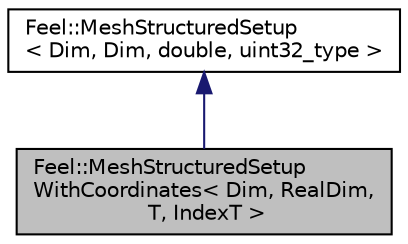 digraph "Feel::MeshStructuredSetupWithCoordinates&lt; Dim, RealDim, T, IndexT &gt;"
{
 // LATEX_PDF_SIZE
  edge [fontname="Helvetica",fontsize="10",labelfontname="Helvetica",labelfontsize="10"];
  node [fontname="Helvetica",fontsize="10",shape=record];
  Node1 [label="Feel::MeshStructuredSetup\lWithCoordinates\< Dim, RealDim,\l T, IndexT \>",height=0.2,width=0.4,color="black", fillcolor="grey75", style="filled", fontcolor="black",tooltip=" "];
  Node2 -> Node1 [dir="back",color="midnightblue",fontsize="10",style="solid",fontname="Helvetica"];
  Node2 [label="Feel::MeshStructuredSetup\l\< Dim, Dim, double, uint32_type \>",height=0.2,width=0.4,color="black", fillcolor="white", style="filled",URL="$classFeel_1_1MeshStructuredSetup.html",tooltip=" "];
}
